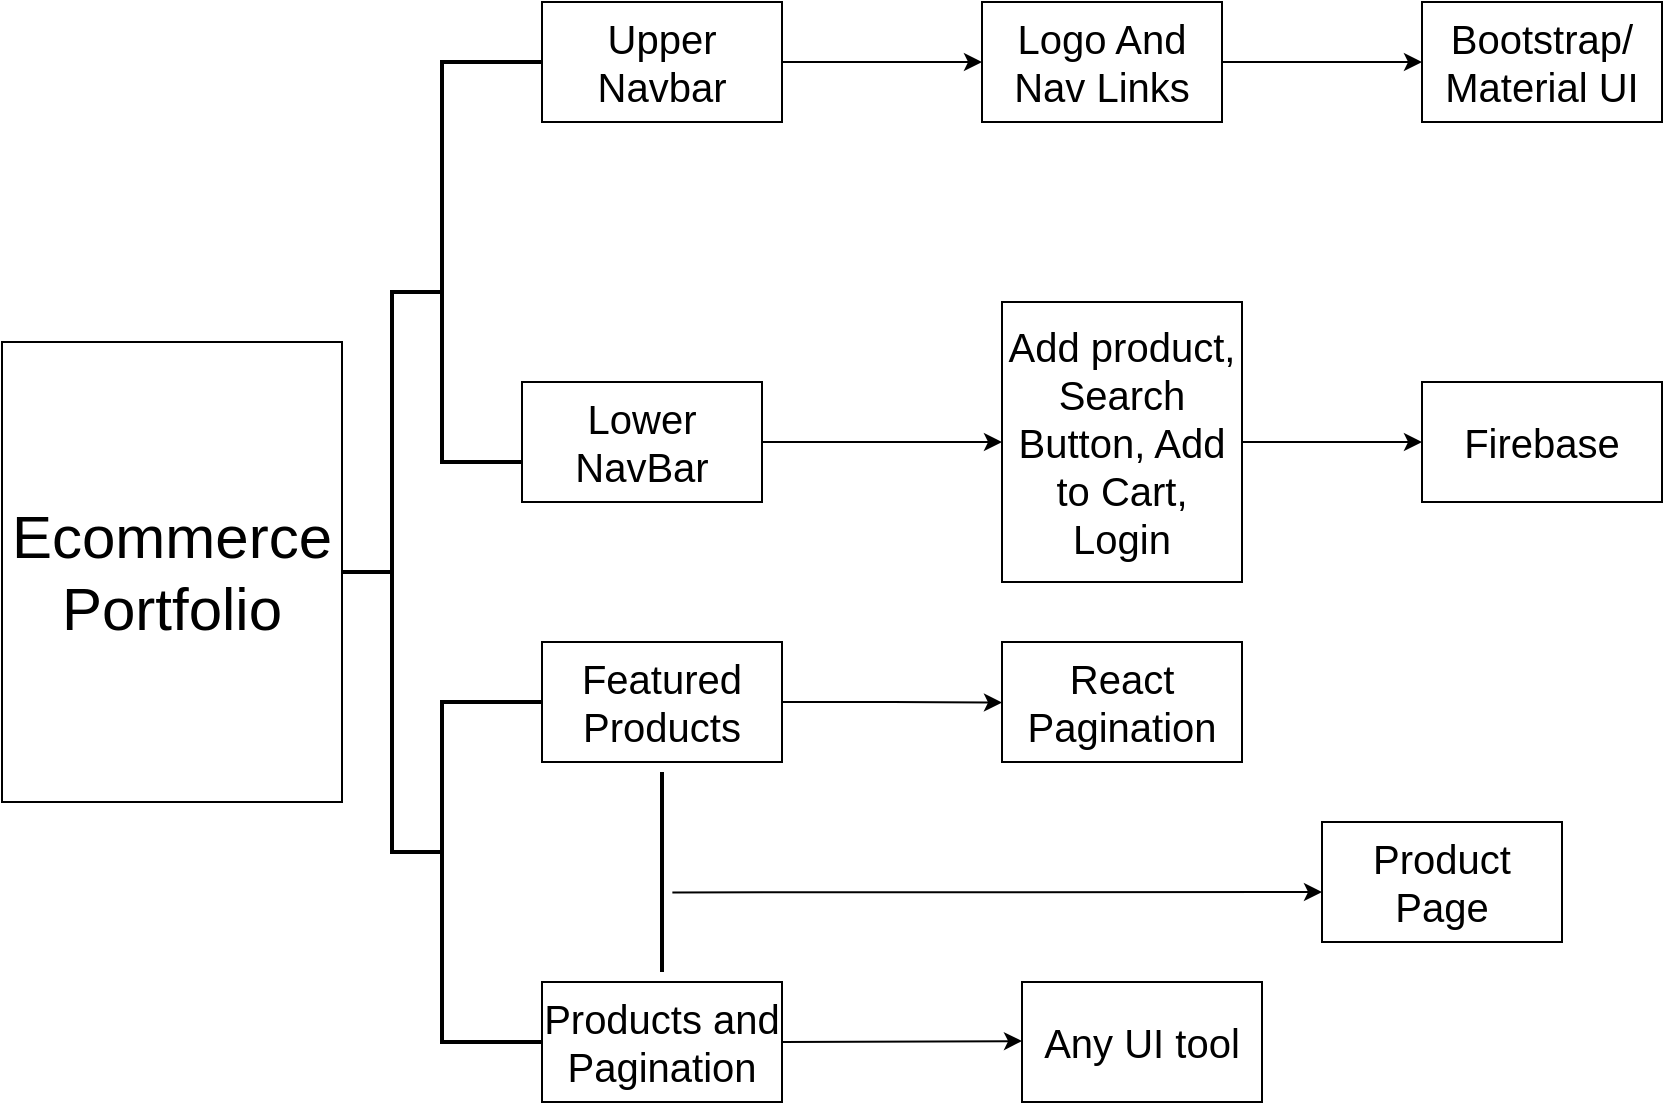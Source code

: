 <mxfile version="21.1.1" type="device">
  <diagram name="Page-1" id="2YBvvXClWsGukQMizWep">
    <mxGraphModel dx="1222" dy="662" grid="1" gridSize="10" guides="1" tooltips="1" connect="1" arrows="1" fold="1" page="1" pageScale="1" pageWidth="850" pageHeight="1100" math="0" shadow="0">
      <root>
        <mxCell id="0" />
        <mxCell id="1" parent="0" />
        <mxCell id="7rzFK3RBfM0SsrYpBjkJ-1" value="&lt;span style=&quot;font-size: 30px;&quot;&gt;Ecommerce Portfolio&lt;/span&gt;" style="rounded=0;whiteSpace=wrap;html=1;" vertex="1" parent="1">
          <mxGeometry x="10" y="350" width="170" height="230" as="geometry" />
        </mxCell>
        <mxCell id="7rzFK3RBfM0SsrYpBjkJ-2" value="" style="strokeWidth=2;html=1;shape=mxgraph.flowchart.annotation_2;align=left;labelPosition=right;pointerEvents=1;" vertex="1" parent="1">
          <mxGeometry x="180" y="325" width="50" height="280" as="geometry" />
        </mxCell>
        <mxCell id="7rzFK3RBfM0SsrYpBjkJ-4" value="" style="strokeWidth=2;html=1;shape=mxgraph.flowchart.annotation_1;align=left;pointerEvents=1;" vertex="1" parent="1">
          <mxGeometry x="230" y="210" width="50" height="200" as="geometry" />
        </mxCell>
        <mxCell id="7rzFK3RBfM0SsrYpBjkJ-5" value="&lt;font style=&quot;font-size: 20px;&quot;&gt;Upper Navbar&lt;/font&gt;" style="rounded=0;whiteSpace=wrap;html=1;" vertex="1" parent="1">
          <mxGeometry x="280" y="180" width="120" height="60" as="geometry" />
        </mxCell>
        <mxCell id="7rzFK3RBfM0SsrYpBjkJ-6" value="&lt;font style=&quot;font-size: 20px;&quot;&gt;Lower NavBar&lt;/font&gt;" style="rounded=0;whiteSpace=wrap;html=1;" vertex="1" parent="1">
          <mxGeometry x="270" y="370" width="120" height="60" as="geometry" />
        </mxCell>
        <mxCell id="7rzFK3RBfM0SsrYpBjkJ-7" value="" style="endArrow=classic;html=1;rounded=0;exitX=1;exitY=0.5;exitDx=0;exitDy=0;" edge="1" parent="1" source="7rzFK3RBfM0SsrYpBjkJ-5">
          <mxGeometry width="50" height="50" relative="1" as="geometry">
            <mxPoint x="460" y="420" as="sourcePoint" />
            <mxPoint x="500" y="210" as="targetPoint" />
            <Array as="points">
              <mxPoint x="440" y="210" />
            </Array>
          </mxGeometry>
        </mxCell>
        <mxCell id="7rzFK3RBfM0SsrYpBjkJ-8" value="&lt;font style=&quot;font-size: 20px;&quot;&gt;Logo And Nav Links&lt;/font&gt;" style="rounded=0;whiteSpace=wrap;html=1;" vertex="1" parent="1">
          <mxGeometry x="500" y="180" width="120" height="60" as="geometry" />
        </mxCell>
        <mxCell id="7rzFK3RBfM0SsrYpBjkJ-9" value="" style="endArrow=classic;html=1;rounded=0;exitX=1;exitY=0.5;exitDx=0;exitDy=0;" edge="1" parent="1" source="7rzFK3RBfM0SsrYpBjkJ-6">
          <mxGeometry width="50" height="50" relative="1" as="geometry">
            <mxPoint x="460" y="470" as="sourcePoint" />
            <mxPoint x="510" y="400" as="targetPoint" />
          </mxGeometry>
        </mxCell>
        <mxCell id="7rzFK3RBfM0SsrYpBjkJ-12" style="edgeStyle=orthogonalEdgeStyle;rounded=0;orthogonalLoop=1;jettySize=auto;html=1;" edge="1" parent="1" source="7rzFK3RBfM0SsrYpBjkJ-10">
          <mxGeometry relative="1" as="geometry">
            <mxPoint x="720" y="400" as="targetPoint" />
          </mxGeometry>
        </mxCell>
        <mxCell id="7rzFK3RBfM0SsrYpBjkJ-10" value="&lt;font style=&quot;font-size: 20px;&quot;&gt;Add product, Search Button, Add to Cart, Login&lt;/font&gt;" style="rounded=0;whiteSpace=wrap;html=1;" vertex="1" parent="1">
          <mxGeometry x="510" y="330" width="120" height="140" as="geometry" />
        </mxCell>
        <mxCell id="7rzFK3RBfM0SsrYpBjkJ-11" value="" style="endArrow=classic;html=1;rounded=0;exitX=1;exitY=0.5;exitDx=0;exitDy=0;" edge="1" parent="1" source="7rzFK3RBfM0SsrYpBjkJ-8">
          <mxGeometry width="50" height="50" relative="1" as="geometry">
            <mxPoint x="530" y="370" as="sourcePoint" />
            <mxPoint x="720" y="210" as="targetPoint" />
          </mxGeometry>
        </mxCell>
        <mxCell id="7rzFK3RBfM0SsrYpBjkJ-13" value="&lt;font style=&quot;font-size: 20px;&quot;&gt;Bootstrap/ Material UI&lt;/font&gt;" style="rounded=0;whiteSpace=wrap;html=1;" vertex="1" parent="1">
          <mxGeometry x="720" y="180" width="120" height="60" as="geometry" />
        </mxCell>
        <mxCell id="7rzFK3RBfM0SsrYpBjkJ-14" value="&lt;font style=&quot;font-size: 20px;&quot;&gt;Firebase&lt;/font&gt;" style="rounded=0;whiteSpace=wrap;html=1;" vertex="1" parent="1">
          <mxGeometry x="720" y="370" width="120" height="60" as="geometry" />
        </mxCell>
        <mxCell id="7rzFK3RBfM0SsrYpBjkJ-15" value="" style="strokeWidth=2;html=1;shape=mxgraph.flowchart.annotation_1;align=left;pointerEvents=1;" vertex="1" parent="1">
          <mxGeometry x="230" y="530" width="50" height="170" as="geometry" />
        </mxCell>
        <mxCell id="7rzFK3RBfM0SsrYpBjkJ-19" style="edgeStyle=orthogonalEdgeStyle;rounded=0;orthogonalLoop=1;jettySize=auto;html=1;exitX=1;exitY=0.5;exitDx=0;exitDy=0;" edge="1" parent="1" source="7rzFK3RBfM0SsrYpBjkJ-16">
          <mxGeometry relative="1" as="geometry">
            <mxPoint x="510.0" y="530.308" as="targetPoint" />
          </mxGeometry>
        </mxCell>
        <mxCell id="7rzFK3RBfM0SsrYpBjkJ-16" value="&lt;font style=&quot;font-size: 20px;&quot;&gt;Featured Products&lt;/font&gt;" style="rounded=0;whiteSpace=wrap;html=1;" vertex="1" parent="1">
          <mxGeometry x="280" y="500" width="120" height="60" as="geometry" />
        </mxCell>
        <mxCell id="7rzFK3RBfM0SsrYpBjkJ-18" style="edgeStyle=orthogonalEdgeStyle;rounded=0;orthogonalLoop=1;jettySize=auto;html=1;exitX=1;exitY=0.5;exitDx=0;exitDy=0;" edge="1" parent="1" source="7rzFK3RBfM0SsrYpBjkJ-17">
          <mxGeometry relative="1" as="geometry">
            <mxPoint x="520.0" y="699.538" as="targetPoint" />
          </mxGeometry>
        </mxCell>
        <mxCell id="7rzFK3RBfM0SsrYpBjkJ-17" value="&lt;font style=&quot;font-size: 20px;&quot;&gt;Products and Pagination&lt;/font&gt;" style="rounded=0;whiteSpace=wrap;html=1;" vertex="1" parent="1">
          <mxGeometry x="280" y="670" width="120" height="60" as="geometry" />
        </mxCell>
        <mxCell id="7rzFK3RBfM0SsrYpBjkJ-20" value="&lt;font style=&quot;font-size: 20px;&quot;&gt;React Pagination&lt;/font&gt;&lt;font style=&quot;font-size: 20px;&quot;&gt;&lt;br&gt;&lt;/font&gt;" style="rounded=0;whiteSpace=wrap;html=1;" vertex="1" parent="1">
          <mxGeometry x="510" y="500" width="120" height="60" as="geometry" />
        </mxCell>
        <mxCell id="7rzFK3RBfM0SsrYpBjkJ-21" value="&lt;font style=&quot;font-size: 20px;&quot;&gt;Any UI tool&lt;/font&gt;" style="rounded=0;whiteSpace=wrap;html=1;" vertex="1" parent="1">
          <mxGeometry x="520" y="670" width="120" height="60" as="geometry" />
        </mxCell>
        <mxCell id="7rzFK3RBfM0SsrYpBjkJ-24" value="" style="line;strokeWidth=2;direction=south;html=1;" vertex="1" parent="1">
          <mxGeometry x="335" y="565" width="10" height="100" as="geometry" />
        </mxCell>
        <mxCell id="7rzFK3RBfM0SsrYpBjkJ-25" value="" style="endArrow=classic;html=1;rounded=0;exitX=0.602;exitY=-0.018;exitDx=0;exitDy=0;exitPerimeter=0;" edge="1" parent="1" source="7rzFK3RBfM0SsrYpBjkJ-24">
          <mxGeometry width="50" height="50" relative="1" as="geometry">
            <mxPoint x="370" y="580" as="sourcePoint" />
            <mxPoint x="670" y="625" as="targetPoint" />
          </mxGeometry>
        </mxCell>
        <mxCell id="7rzFK3RBfM0SsrYpBjkJ-26" value="&lt;font style=&quot;font-size: 20px;&quot;&gt;Product Page&lt;/font&gt;" style="rounded=0;whiteSpace=wrap;html=1;" vertex="1" parent="1">
          <mxGeometry x="670" y="590" width="120" height="60" as="geometry" />
        </mxCell>
      </root>
    </mxGraphModel>
  </diagram>
</mxfile>
